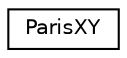digraph "Graphical Class Hierarchy"
{
 // LATEX_PDF_SIZE
  edge [fontname="Helvetica",fontsize="10",labelfontname="Helvetica",labelfontsize="10"];
  node [fontname="Helvetica",fontsize="10",shape=record];
  rankdir="LR";
  Node0 [label="ParisXY",height=0.2,width=0.4,color="black", fillcolor="white", style="filled",URL="$class_paris_x_y.html",tooltip=" "];
}
